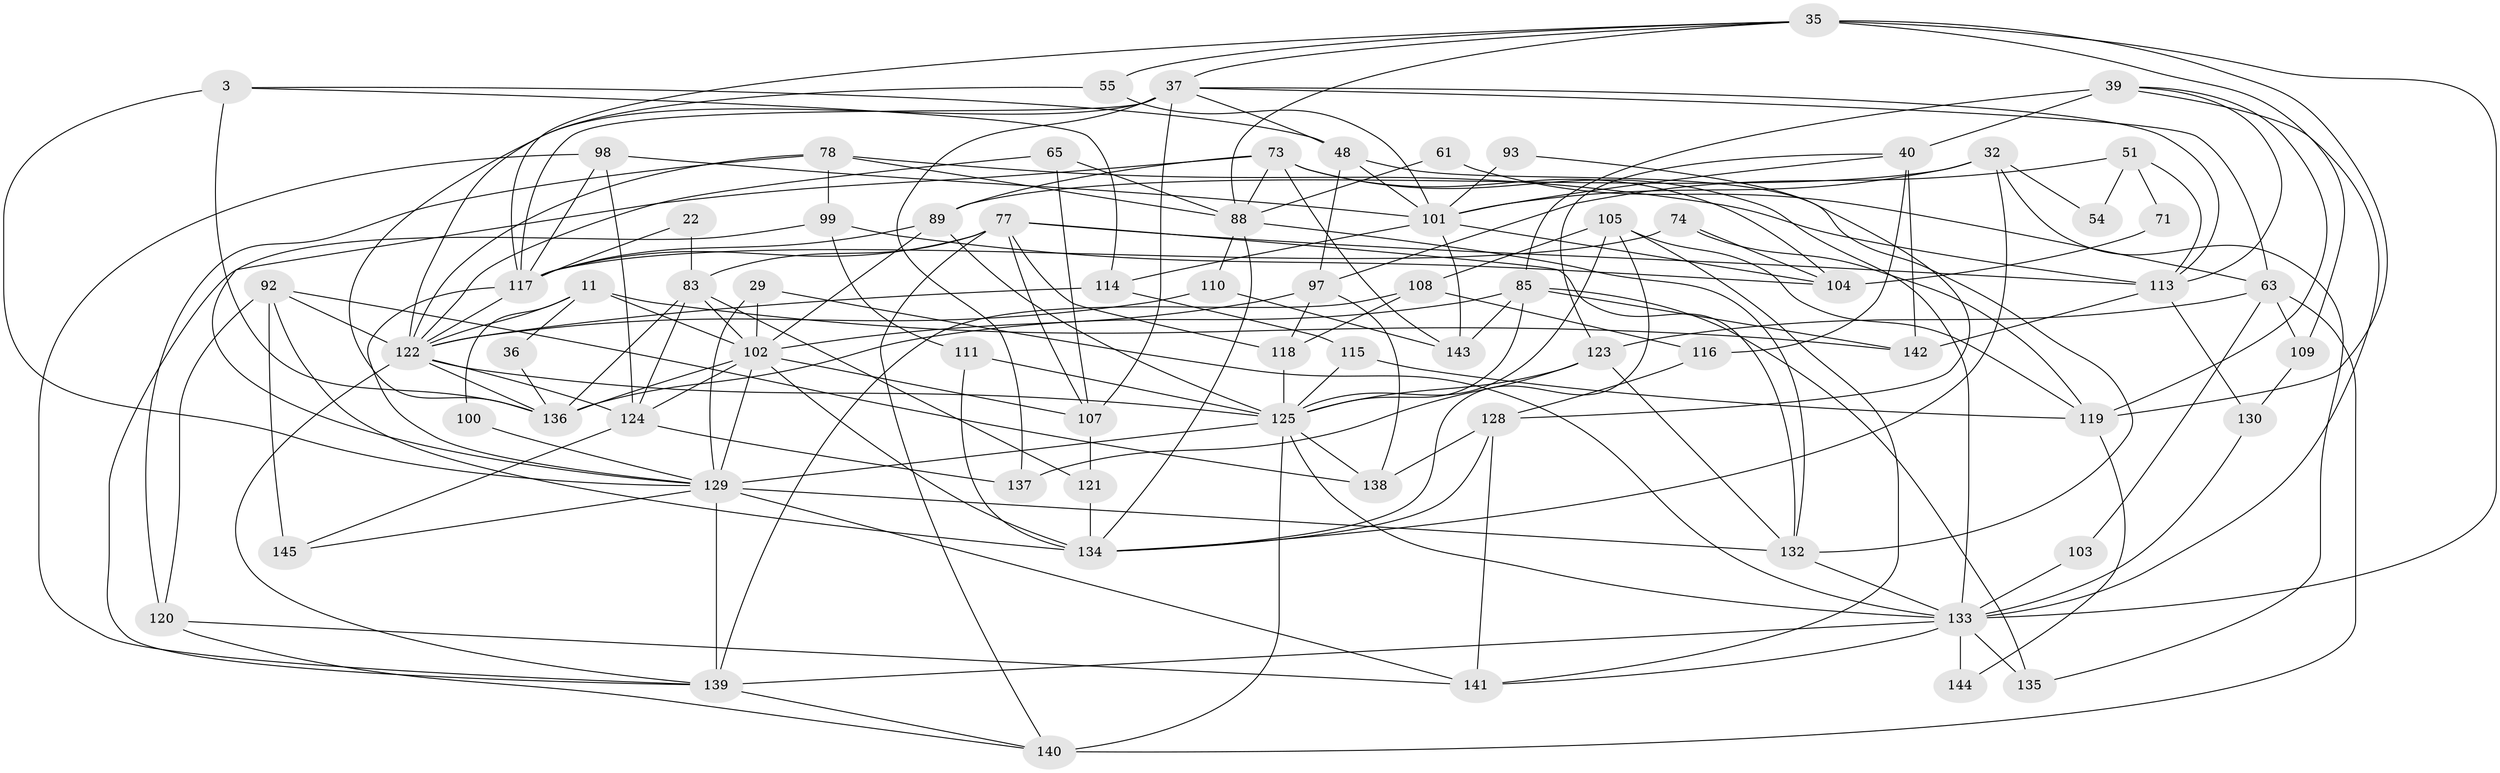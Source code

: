 // original degree distribution, {3: 0.21379310344827587, 2: 0.16551724137931034, 4: 0.30344827586206896, 5: 0.1724137931034483, 6: 0.07586206896551724, 7: 0.05517241379310345, 8: 0.013793103448275862}
// Generated by graph-tools (version 1.1) at 2025/49/03/09/25 04:49:21]
// undirected, 72 vertices, 180 edges
graph export_dot {
graph [start="1"]
  node [color=gray90,style=filled];
  3;
  11;
  22;
  29;
  32 [super="+20"];
  35 [super="+15"];
  36;
  37 [super="+14"];
  39;
  40 [super="+25"];
  48 [super="+7"];
  51;
  54;
  55;
  61;
  63 [super="+30"];
  65;
  71;
  73 [super="+66"];
  74;
  77 [super="+47"];
  78 [super="+69"];
  83 [super="+52"];
  85 [super="+28+76"];
  88 [super="+75"];
  89 [super="+87"];
  92 [super="+84"];
  93;
  97;
  98;
  99;
  100;
  101 [super="+4"];
  102 [super="+59"];
  103;
  104 [super="+72"];
  105 [super="+60+94"];
  107 [super="+67"];
  108 [super="+68"];
  109;
  110 [super="+33"];
  111;
  113 [super="+57+95"];
  114;
  115;
  116;
  117 [super="+44+16+96"];
  118;
  119 [super="+56+82"];
  120 [super="+70"];
  121;
  122 [super="+86+106+24"];
  123 [super="+42"];
  124 [super="+8"];
  125 [super="+9+91+79"];
  128 [super="+81"];
  129 [super="+45"];
  130;
  132 [super="+19+38"];
  133 [super="+34+127+126"];
  134 [super="+112"];
  135;
  136 [super="+41+31"];
  137;
  138 [super="+43"];
  139 [super="+64+131"];
  140;
  141;
  142 [super="+90"];
  143;
  144;
  145;
  3 -- 114;
  3 -- 129;
  3 -- 48;
  3 -- 136;
  11 -- 142 [weight=2];
  11 -- 36;
  11 -- 100;
  11 -- 122;
  11 -- 102;
  22 -- 83;
  22 -- 117;
  29 -- 102;
  29 -- 133;
  29 -- 129 [weight=2];
  32 -- 54;
  32 -- 135;
  32 -- 101;
  32 -- 134;
  32 -- 89 [weight=2];
  35 -- 55 [weight=2];
  35 -- 109;
  35 -- 37 [weight=2];
  35 -- 133 [weight=3];
  35 -- 117;
  35 -- 88;
  35 -- 119 [weight=2];
  36 -- 136;
  37 -- 113;
  37 -- 137;
  37 -- 136 [weight=2];
  37 -- 63;
  37 -- 117;
  37 -- 48;
  37 -- 107;
  39 -- 113;
  39 -- 133;
  39 -- 40 [weight=2];
  39 -- 85;
  39 -- 119;
  40 -- 142;
  40 -- 116;
  40 -- 101;
  40 -- 123;
  48 -- 97;
  48 -- 101;
  48 -- 132;
  51 -- 97;
  51 -- 54;
  51 -- 71;
  51 -- 113;
  55 -- 101;
  55 -- 122;
  61 -- 88;
  61 -- 63;
  63 -- 140 [weight=2];
  63 -- 103;
  63 -- 123;
  63 -- 109;
  65 -- 88;
  65 -- 122;
  65 -- 107;
  71 -- 104;
  73 -- 133;
  73 -- 129;
  73 -- 104;
  73 -- 88;
  73 -- 143;
  73 -- 89;
  74 -- 104;
  74 -- 117;
  74 -- 119;
  77 -- 118;
  77 -- 83;
  77 -- 113 [weight=2];
  77 -- 140;
  77 -- 117 [weight=2];
  77 -- 132;
  77 -- 107;
  78 -- 113 [weight=2];
  78 -- 99;
  78 -- 88 [weight=2];
  78 -- 122 [weight=2];
  78 -- 120;
  83 -- 121;
  83 -- 124 [weight=2];
  83 -- 136 [weight=2];
  83 -- 102;
  85 -- 135;
  85 -- 136 [weight=2];
  85 -- 142;
  85 -- 143;
  85 -- 125;
  88 -- 134 [weight=2];
  88 -- 110;
  88 -- 132;
  89 -- 125 [weight=2];
  89 -- 117 [weight=2];
  89 -- 102;
  92 -- 145;
  92 -- 138 [weight=2];
  92 -- 134 [weight=2];
  92 -- 122;
  92 -- 120;
  93 -- 128;
  93 -- 101;
  97 -- 138 [weight=2];
  97 -- 118;
  97 -- 102;
  98 -- 124;
  98 -- 101;
  98 -- 139;
  98 -- 117;
  99 -- 111;
  99 -- 104;
  99 -- 139;
  100 -- 129;
  101 -- 104 [weight=2];
  101 -- 114;
  101 -- 143;
  102 -- 107;
  102 -- 134 [weight=2];
  102 -- 129 [weight=2];
  102 -- 136;
  102 -- 124;
  103 -- 133;
  105 -- 108;
  105 -- 134;
  105 -- 119;
  105 -- 125;
  105 -- 141;
  107 -- 121;
  108 -- 118 [weight=2];
  108 -- 116;
  108 -- 139;
  109 -- 130;
  110 -- 143;
  110 -- 122;
  111 -- 134;
  111 -- 125;
  113 -- 142;
  113 -- 130;
  114 -- 115;
  114 -- 122;
  115 -- 119;
  115 -- 125;
  116 -- 128;
  117 -- 122;
  117 -- 129;
  118 -- 125;
  119 -- 144;
  120 -- 140;
  120 -- 141;
  121 -- 134;
  122 -- 125 [weight=3];
  122 -- 136;
  122 -- 124;
  122 -- 139;
  123 -- 137;
  123 -- 132;
  123 -- 125;
  124 -- 137;
  124 -- 145;
  125 -- 133;
  125 -- 140;
  125 -- 138 [weight=2];
  125 -- 129 [weight=3];
  128 -- 134;
  128 -- 138;
  128 -- 141;
  129 -- 132;
  129 -- 139 [weight=2];
  129 -- 141;
  129 -- 145;
  130 -- 133;
  132 -- 133;
  133 -- 135;
  133 -- 139;
  133 -- 144;
  133 -- 141;
  139 -- 140;
}
